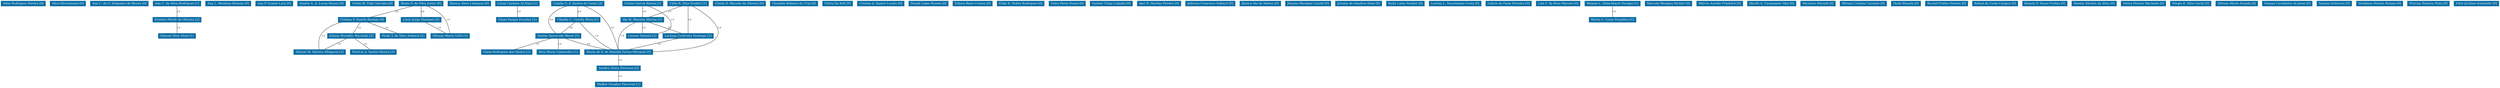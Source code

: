 strict graph grafo2 {
	graph [bb="0,0,8442,351",
		id=grafo2,
		overlap=False
	];
	node [fontsize=12,
		label="\N",
		shape=rectangle,
		style=filled
	];
	0	 [URL="membro-1609153936087156.html",
		color="#0A6EA4",
		fontcolor="#FFFFFF",
		height=0.29167,
		label="Aden Rodrigues Pereira [0]",
		pos="73.5,340.5",
		width=2.0417];
	1	 [URL="membro-8786959920026227.html",
		color="#0A6EA4",
		fontcolor="#FFFFFF",
		height=0.29167,
		label="Alice Hirschmann [0]",
		pos="224.5,340.5",
		width=1.6528];
	2	 [URL="membro-5732785924008642.html",
		color="#0A6EA4",
		fontcolor="#FFFFFF",
		height=0.29167,
		label="Ana C. de O. Salgueiro de Moura [0]",
		pos="399.5,340.5",
		width=2.6944];
	3	 [URL="membro-8696471514884993.html",
		color="#0A6EA4",
		fontcolor="#FFFFFF",
		height=0.29167,
		label="Ana C. da Silva Rodrigues [1]",
		pos="595.5,340.5",
		width=2.2361];
	24	 [URL="membro-0521894476170125.html",
		color="#0A6EA4",
		fontcolor="#FFFFFF",
		height=0.29167,
		label="Everton Fêrrêr de Oliveira [2]",
		pos="595.5,274.5",
		width=2.1944];
	3 -- 24	 [fontsize=8,
		label=1.0,
		lp="600.5,307.5",
		pos="595.5,329.9 595.5,317.65 595.5,297.62 595.5,285.3"];
	63	 [URL="membro-8832898581140645.html",
		color="#0A6EA4",
		fontcolor="#FFFFFF",
		height=0.29167,
		label="Simone Silva Alves [1]",
		pos="595.5,208.5",
		width=1.7639];
	24 -- 63	 [fontsize=8,
		label=1.0,
		lp="600.5,241.5",
		pos="595.5,263.9 595.5,251.65 595.5,231.62 595.5,219.3"];
	4	 [URL="membro-6455150639459712.html",
		color="#0A6EA4",
		fontcolor="#FFFFFF",
		height=0.29167,
		label="Ana L. Montano Boessio [0]",
		pos="770.5,340.5",
		width=2.125];
	5	 [URL="membro-0656831363283655.html",
		color="#0A6EA4",
		fontcolor="#FFFFFF",
		height=0.29167,
		label="Ana P. Gomes Lara [0]",
		pos="929.5,340.5",
		width=1.7778];
	6	 [URL="membro-7166103196673219.html",
		color="#0A6EA4",
		fontcolor="#FFFFFF",
		height=0.29167,
		label="Analva A. A. Lucas Passos [0]",
		pos="1093.5,340.5",
		width=2.2778];
	7	 [URL="membro-0800483242955239.html",
		color="#0A6EA4",
		fontcolor="#FFFFFF",
		height=0.29167,
		label="Arlete M. Feijó Salcides [0]",
		pos="1267.5,340.5",
		width=2.0556];
	8	 [URL="membro-9239744025327102.html",
		color="#0A6EA4",
		fontcolor="#FFFFFF",
		height=0.29167,
		label="Bento S. da Silva Junior [6]",
		pos="1433.5,340.5",
		width=2.0556];
	19	 [URL="membro-9026633756865916.html",
		color="#0A6EA4",
		fontcolor="#FFFFFF",
		height=0.29167,
		label="Cristina P. Duarte Boéssio [4]",
		pos="1236.5,274.5",
		width=2.1944];
	8 -- 19	 [fontsize=8,
		label=2.0,
		lp="1352.5,307.5",
		pos="1401.8,329.9 1365.1,317.58 1304.8,297.38 1268.1,285.08"];
	41	 [URL="membro-6851209637611049.html",
		color="#0A6EA4",
		fontcolor="#FFFFFF",
		height=0.29167,
		label="Lúcio Jorge Hammes [4]",
		pos="1433.5,274.5",
		width=1.8611];
	8 -- 41	 [fontsize=8,
		label=4.0,
		lp="1438.5,307.5",
		pos="1433.5,329.9 1433.5,317.65 1433.5,297.62 1433.5,285.3"];
	62	 [URL="membro-2963822047682216.html",
		color="#0A6EA4",
		fontcolor="#FFFFFF",
		height=0.29167,
		label="Silvana Maria Gritti [1]",
		pos="1536.5,208.5",
		width=1.7639];
	8 -- 62	 [fontsize=8,
		label=1.0,
		lp="1526.5,274.5",
		pos="1454.3,329.95 1471.3,320.34 1494.9,304.66 1509.5,285 1524.7,264.55 1531.9,234.77 1534.8,219.08"];
	35	 [URL="membro-5364387277554857.html",
		color="#0A6EA4",
		fontcolor="#FFFFFF",
		height=0.29167,
		label="Juliana Brandão Machado [2]",
		pos="1203.5,208.5",
		width=2.1806];
	19 -- 35	 [fontsize=8,
		label=1.0,
		lp="1227.5,241.5",
		pos="1231.2,263.9 1225.1,251.65 1215.1,231.62 1208.9,219.3"];
	53	 [URL="membro-3827667376371440.html",
		color="#0A6EA4",
		fontcolor="#FFFFFF",
		height=0.29167,
		label="Paula T. da Silva Selbach [1]",
		pos="1377.5,208.5",
		width=2.1528];
	19 -- 53	 [fontsize=8,
		label=1.0,
		lp="1320.5,241.5",
		pos="1259.2,263.9 1285.5,251.58 1328.6,231.38 1354.9,219.08"];
	66	 [URL="membro-7183958994596911.html",
		color="#0A6EA4",
		fontcolor="#FFFFFF",
		height=0.29167,
		label="Tatiane M. Silveira Melgares [1]",
		pos="1096.5,142.5",
		width=2.3611];
	19 -- 66	 [fontsize=8,
		label=1.0,
		lp="1110.5,208.5",
		pos="1178.9,263.93 1152.4,256.04 1123.1,242.41 1105.5,219 1090.9,199.53 1092.5,169.08 1094.7,153.1"];
	41 -- 62	 [fontsize=8,
		label=1.0,
		lp="1496.5,241.5",
		pos="1450,263.9 1469.3,251.58 1500.8,231.38 1520,219.08"];
	35 -- 66	 [fontsize=8,
		label=1.0,
		lp="1161.5,175.5",
		pos="1186.3,197.9 1166.3,185.58 1133.6,165.38 1113.6,153.08"];
	51	 [URL="membro-7000064499140899.html",
		color="#0A6EA4",
		fontcolor="#FFFFFF",
		height=0.29167,
		label="Patrícia d. Santos Moura [1]",
		pos="1274.5,142.5",
		width=2.0694];
	35 -- 51	 [fontsize=8,
		label=1.0,
		lp="1248.5,175.5",
		pos="1214.9,197.9 1228.1,185.65 1249.6,165.62 1262.9,153.3"];
	9	 [URL="membro-8943707248628981.html",
		color="#0A6EA4",
		fontcolor="#FFFFFF",
		height=0.29167,
		label="Bianca Alves Lehmann [0]",
		pos="1598.5,340.5",
		width=2.0139];
	10	 [URL="membro-3233877111687799.html",
		color="#0A6EA4",
		fontcolor="#FFFFFF",
		height=0.29167,
		label="Caiuá Cardoso Al-Alam [1]",
		pos="1763.5,340.5",
		width=2.0694];
	27	 [URL="membro-9076251806577555.html",
		color="#0A6EA4",
		fontcolor="#FFFFFF",
		height=0.29167,
		label="Giane Vargas Escobar [1]",
		pos="1763.5,274.5",
		width=1.9444];
	10 -- 27	 [fontsize=8,
		label=1.0,
		lp="1768.5,307.5",
		pos="1763.5,329.9 1763.5,317.65 1763.5,297.62 1763.5,285.3"];
	11	 [URL="membro-7637826244661176.html",
		color="#0A6EA4",
		fontcolor="#FFFFFF",
		height=0.29167,
		label="Camila G. d. Santos do Canto [3]",
		pos="1971.5,340.5",
		width=2.4306];
	16	 [URL="membro-6081469722279977.html",
		color="#0A6EA4",
		fontcolor="#FFFFFF",
		height=0.29167,
		label="Cláudia C. Corrêa Pérez [1]",
		pos="1971.5,274.5",
		width=2.0694];
	11 -- 16	 [fontsize=8,
		label=2.0,
		lp="1976.5,307.5",
		pos="1971.5,329.9 1971.5,317.65 1971.5,297.62 1971.5,285.3"];
	21	 [URL="membro-6468309464240697.html",
		color="#0A6EA4",
		fontcolor="#FFFFFF",
		height=0.29167,
		label="Denise Aparecida Moser [5]",
		pos="1919.5,208.5",
		width=2.0972];
	11 -- 21	 [fontsize=8,
		label=2.0,
		lp="1882.5,274.5",
		pos="1936.9,329.92 1915.6,321.44 1890.2,307.22 1877.5,285 1864.2,261.71 1889.4,234.06 1906.2,219.21"];
	46	 [URL="membro-6868123567566302.html",
		color="#0A6EA4",
		fontcolor="#FFFFFF",
		height=0.29167,
		label="Maria do S. de Almeida Farias-Marques [5]",
		pos="2119.5,142.5",
		width=3.0972];
	11 -- 46	 [fontsize=8,
		label=2.0,
		lp="2090.5,241.5",
		pos="1994.1,329.83 2012.4,320.25 2037.8,304.68 2054.5,285 2090.1,243.16 2110,178.62 2116.8,153.26"];
	16 -- 21	 [fontsize=8,
		label=2.0,
		lp="1954.5,241.5",
		pos="1963.1,263.9 1953.5,251.65 1937.7,231.62 1928,219.3"];
	16 -- 46	 [fontsize=8,
		label=1.0,
		lp="2034.5,208.5",
		pos="1978.3,263.82 1991.7,243.47 2023.4,198.72 2059.5,171 2068.9,163.77 2080.5,157.74 2090.9,153.12"];
	21 -- 46	 [fontsize=8,
		label=2.0,
		lp="2014.5,175.5",
		pos="1942.5,197.87 1960.5,189.81 1986.2,178.82 2009.5,171 2030,164.12 2053.1,157.91 2072.8,153.06"];
	26	 [URL="membro-9516222555613323.html",
		color="#0A6EA4",
		fontcolor="#FFFFFF",
		height=0.29167,
		label="Giane Rodrigues dos Santos [1]",
		pos="1747.5,142.5",
		width=2.3194];
	21 -- 26	 [fontsize=8,
		label=1.0,
		lp="1849.5,175.5",
		pos="1891.9,197.9 1859.8,185.58 1807.1,165.38 1775.1,153.08"];
	67	 [URL="membro-6459144410260136.html",
		color="#0A6EA4",
		fontcolor="#FFFFFF",
		height=0.29167,
		label="Vera Maria Guimarães [1]",
		pos="1919.5,142.5",
		width=1.9583];
	21 -- 67	 [fontsize=8,
		label=1.0,
		lp="1924.5,175.5",
		pos="1919.5,197.9 1919.5,185.65 1919.5,165.62 1919.5,153.3"];
	58	 [URL="membro-0501764855693100.html",
		color="#0A6EA4",
		fontcolor="#FFFFFF",
		height=0.29167,
		label="Sandra Dutra Piovesan [2]",
		pos="2119.5,76.5",
		width=1.9722];
	46 -- 58	 [fontsize=8,
		label=1.0,
		lp="2124.5,109.5",
		pos="2119.5,131.9 2119.5,119.65 2119.5,99.622 2119.5,87.297"];
	71	 [URL="membro-3888517099645193.html",
		color="#0A6EA4",
		fontcolor="#FFFFFF",
		height=0.29167,
		label="Walker Douglas Pincerati [1]",
		pos="2119.5,10.5",
		width=2.1528];
	58 -- 71	 [fontsize=8,
		label=1.0,
		lp="2124.5,43.5",
		pos="2119.5,65.896 2119.5,53.653 2119.5,33.622 2119.5,21.297"];
	12	 [URL="membro-0346145295521362.html",
		color="#0A6EA4",
		fontcolor="#FFFFFF",
		height=0.29167,
		label="Carlos Garcia Rizzon [1]",
		pos="2201.5,340.5",
		width=1.875];
	29	 [URL="membro-6414093380131120.html",
		color="#0A6EA4",
		fontcolor="#FFFFFF",
		height=0.29167,
		label="Ida M. Morales Marins [1]",
		pos="2193.5,274.5",
		width=1.9722];
	12 -- 29	 [fontsize=8,
		label=1.0,
		lp="2203.5,307.5",
		pos="2200.2,329.9 2198.7,317.65 2196.3,297.62 2194.8,285.3"];
	38	 [URL="membro-5260632872182857.html",
		color="#0A6EA4",
		fontcolor="#FFFFFF",
		height=0.29167,
		label="Leonor Simioni [1]",
		pos="2201.5,208.5",
		width=1.4861];
	12 -- 38	 [fontsize=8,
		label=1.0,
		lp="2297.5,274.5",
		pos="2221.7,329.98 2254.2,311.67 2312,272.48 2286.5,237 2281.5,230.11 2265.4,223.93 2248.5,219.09"];
	29 -- 46	 [fontsize=8,
		label=1.0,
		lp="2133.5,208.5",
		pos="2174.7,263.93 2159.5,254.31 2139,238.63 2128.5,219 2117.2,197.77 2117.3,168.57 2118.4,153.11"];
	29 -- 38	 [fontsize=8,
		label=1.0,
		lp="2203.5,241.5",
		pos="2194.8,263.9 2196.3,251.65 2198.7,231.62 2200.2,219.3"];
	40	 [URL="membro-9087062279864112.html",
		color="#0A6EA4",
		fontcolor="#FFFFFF",
		height=0.29167,
		label="Luciana Contreira Domingo [1]",
		pos="2356.5,208.5",
		width=2.3194];
	29 -- 40	 [fontsize=8,
		label=1.0,
		lp="2290.5,241.5",
		pos="2219.7,263.9 2250.1,251.58 2300,231.38 2330.4,219.08"];
	40 -- 46	 [fontsize=8,
		label=1.0,
		lp="2257.5,175.5",
		pos="2318.7,197.97 2274.5,185.67 2201.9,165.43 2157.6,153.1"];
	13	 [URL="membro-2564762471005836.html",
		color="#0A6EA4",
		fontcolor="#FFFFFF",
		height=0.29167,
		label="Cássia D. Macedo da Silveira [0]",
		pos="2531.5,340.5",
		width=2.4028];
	14	 [URL="membro-4487272773851650.html",
		color="#0A6EA4",
		fontcolor="#FFFFFF",
		height=0.29167,
		label="Cátia R. Dias Goulart [1]",
		pos="2358.5,340.5",
		width=1.8889];
	14 -- 46	 [fontsize=8,
		label=1.0,
		lp="2462.5,241.5",
		pos="2374.2,330 2408.9,305.46 2486.6,243.03 2448.5,198 2433.8,180.55 2312.3,163.54 2221.2,153.04"];
	14 -- 29	 [fontsize=8,
		label=1.0,
		lp="2291.5,307.5",
		pos="2332,329.9 2301.2,317.58 2250.7,297.38 2219.9,285.08"];
	14 -- 40	 [fontsize=8,
		label=1.0,
		lp="2363.5,274.5",
		pos="2358.3,329.7 2358,304.82 2357,243.74 2356.7,219.08"];
	15	 [URL="membro-3319979476636319.html",
		color="#0A6EA4",
		fontcolor="#FFFFFF",
		height=0.29167,
		label="Claudete Robalos da Cruz [0]",
		pos="2715.5,340.5",
		width=2.1944];
	17	 [URL="membro-3184320228056552.html",
		color="#0A6EA4",
		fontcolor="#FFFFFF",
		height=0.29167,
		label="Clóvis Da Rolt [0]",
		pos="2864.5,340.5",
		width=1.4444];
	18	 [URL="membro-7562187381716677.html",
		color="#0A6EA4",
		fontcolor="#FFFFFF",
		height=0.29167,
		label="Cristina d. Santos Lovato [0]",
		pos="3011.5,340.5",
		width=2.125];
	20	 [URL="membro-6586013085419145.html",
		color="#0A6EA4",
		fontcolor="#FFFFFF",
		height=0.29167,
		label="Daniel Lopes Romeu [0]",
		pos="3173.5,340.5",
		width=1.8611];
	22	 [URL="membro-8112576746642168.html",
		color="#0A6EA4",
		fontcolor="#FFFFFF",
		height=0.29167,
		label="Edison Bisso Cruxen [0]",
		pos="3325.5,340.5",
		width=1.8611];
	23	 [URL="membro-2450162234989201.html",
		color="#0A6EA4",
		fontcolor="#FFFFFF",
		height=0.29167,
		label="Elida R. Nobre Rodrigues [0]",
		pos="3489.5,340.5",
		width=2.1806];
	25	 [URL="membro-4864917387386802.html",
		color="#0A6EA4",
		fontcolor="#FFFFFF",
		height=0.29167,
		label="Geice Peres Nunes [0]",
		pos="3647.5,340.5",
		width=1.7083];
	28	 [URL="membro-4993397958385860.html",
		color="#0A6EA4",
		fontcolor="#FFFFFF",
		height=0.29167,
		label="Guinter Tlaija Leipnitz [0]",
		pos="3797.5,340.5",
		width=1.9583];
	30	 [URL="membro-0525659939875391.html",
		color="#0A6EA4",
		fontcolor="#FFFFFF",
		height=0.29167,
		label="Igor D. Martins Pereira [0]",
		pos="3957.5,340.5",
		width=1.9861];
	31	 [URL="membro-9159503312832478.html",
		color="#0A6EA4",
		fontcolor="#FFFFFF",
		height=0.29167,
		label="Jeferson Francisco Selbach [0]",
		pos="4127.5,340.5",
		width=2.2361];
	32	 [URL="membro-6901639213394587.html",
		color="#0A6EA4",
		fontcolor="#FFFFFF",
		height=0.29167,
		label="Jéssica Vaz de Mattos [0]",
		pos="4294.5,340.5",
		width=1.9028];
	33	 [URL="membro-4220314443167061.html",
		color="#0A6EA4",
		fontcolor="#FFFFFF",
		height=0.29167,
		label="Jônatas Marques Caratti [0]",
		pos="4454.5,340.5",
		width=2.0278];
	34	 [URL="membro-7527506706635979.html",
		color="#0A6EA4",
		fontcolor="#FFFFFF",
		height=0.29167,
		label="Jorama de Quadros Stein [0]",
		pos="4621.5,340.5",
		width=2.1111];
	36	 [URL="membro-7550749917728094.html",
		color="#0A6EA4",
		fontcolor="#FFFFFF",
		height=0.29167,
		label="Katia Luisa Seckler [0]",
		pos="4778.5,340.5",
		width=1.75];
	37	 [URL="membro-9692576670482630.html",
		color="#0A6EA4",
		fontcolor="#FFFFFF",
		height=0.29167,
		label="Larissa L. Nascimento Costa [0]",
		pos="4944.5,340.5",
		width=2.3611];
	39	 [URL="membro-3197339443442723.html",
		color="#0A6EA4",
		fontcolor="#FFFFFF",
		height=0.29167,
		label="Leticia de Faria Ferreira [0]",
		pos="5120.5,340.5",
		width=2.0278];
	42	 [URL="membro-5334404574619269.html",
		color="#0A6EA4",
		fontcolor="#FFFFFF",
		height=0.29167,
		label="Luís F. da Rosa Marozo [0]",
		pos="5285.5,340.5",
		width=2.0556];
	43	 [URL="membro-3241620845064515.html",
		color="#0A6EA4",
		fontcolor="#FFFFFF",
		height=0.29167,
		label="Maiane L. Hatschbach Ourique [1]",
		pos="5468.5,340.5",
		width=2.5278];
	48	 [URL="membro-9502904964107859.html",
		color="#0A6EA4",
		fontcolor="#FFFFFF",
		height=0.29167,
		label="Marta C. Cezar Pozzobon [1]",
		pos="5468.5,274.5",
		width=2.1667];
	43 -- 48	 [fontsize=8,
		label=1.0,
		lp="5473.5,307.5",
		pos="5468.5,329.9 5468.5,317.65 5468.5,297.62 5468.5,285.3"];
	44	 [URL="membro-8847030722247192.html",
		color="#0A6EA4",
		fontcolor="#FFFFFF",
		height=0.29167,
		label="Marcela Wanglon Richter [0]",
		pos="5655.5,340.5",
		width=2.1528];
	45	 [URL="membro-8904125739120157.html",
		color="#0A6EA4",
		fontcolor="#FFFFFF",
		height=0.29167,
		label="Márcio Aurélio Friedrich [0]",
		pos="5827.5,340.5",
		width=2.1111];
	47	 [URL="membro-7740514813032054.html",
		color="#0A6EA4",
		fontcolor="#FFFFFF",
		height=0.29167,
		label="Marilú A. Campagner May [0]",
		pos="6002.5,340.5",
		width=2.25];
	49	 [URL="membro-1048142658453276.html",
		color="#0A6EA4",
		fontcolor="#FFFFFF",
		height=0.29167,
		label="Maurício Perondi [0]",
		pos="6159.5,340.5",
		width=1.6111];
	50	 [URL="membro-7217909307173004.html",
		color="#0A6EA4",
		fontcolor="#FFFFFF",
		height=0.29167,
		label="Míriam Cristina Carniato [0]",
		pos="6311.5,340.5",
		width=2.0972];
	52	 [URL="membro-9177182127478055.html",
		color="#0A6EA4",
		fontcolor="#FFFFFF",
		height=0.29167,
		label="Paula Bianchi [0]",
		pos="6454.5,340.5",
		width=1.375];
	54	 [URL="membro-6103300435493131.html",
		color="#0A6EA4",
		fontcolor="#FFFFFF",
		height=0.29167,
		label="Rachel Freitas Pereira [0]",
		pos="6590.5,340.5",
		width=1.9028];
	55	 [URL="membro-8515312907813304.html",
		color="#0A6EA4",
		fontcolor="#FFFFFF",
		height=0.29167,
		label="Rafael da Costa Campos [0]",
		pos="6752.5,340.5",
		width=2.0833];
	56	 [URL="membro-1522751206827475.html",
		color="#0A6EA4",
		fontcolor="#FFFFFF",
		height=0.29167,
		label="Renata D. Sasso Freitas [0]",
		pos="6918.5,340.5",
		width=2.0278];
	57	 [URL="membro-4312317119782407.html",
		color="#0A6EA4",
		fontcolor="#FFFFFF",
		height=0.29167,
		label="Renata Silveira da Silva [0]",
		pos="7082.5,340.5",
		width=2.0278];
	59	 [URL="membro-2940552424054556.html",
		color="#0A6EA4",
		fontcolor="#FFFFFF",
		height=0.29167,
		label="Sátira Pereira Machado [0]",
		pos="7245.5,340.5",
		width=1.9861];
	60	 [URL="membro-1512714676917940.html",
		color="#0A6EA4",
		fontcolor="#FFFFFF",
		height=0.29167,
		label="Sérgio R. Silva Gacki [0]",
		pos="7403.5,340.5",
		width=1.9028];
	61	 [URL="membro-6555074036918469.html",
		color="#0A6EA4",
		fontcolor="#FFFFFF",
		height=0.29167,
		label="Silvana Maria Aranda [0]",
		pos="7558.5,340.5",
		width=1.9028];
	64	 [URL="membro-6494340013752525.html",
		color="#0A6EA4",
		fontcolor="#FFFFFF",
		height=0.29167,
		label="Suzana Cavalheiro de Jesus [0]",
		pos="7727.5,340.5",
		width=2.2778];
	65	 [URL="membro-5916559361580593.html",
		color="#0A6EA4",
		fontcolor="#FFFFFF",
		height=0.29167,
		label="Suzana Schwartz [0]",
		pos="7885.5,340.5",
		width=1.5972];
	68	 [URL="membro-2738821475894860.html",
		color="#0A6EA4",
		fontcolor="#FFFFFF",
		height=0.29167,
		label="Veridiana Pereira Borges [0]",
		pos="8037.5,340.5",
		width=2.1111];
	69	 [URL="membro-5085546569824924.html",
		color="#0A6EA4",
		fontcolor="#FFFFFF",
		height=0.29167,
		label="Vinícius Teixeira Pinto [0]",
		pos="8203.5,340.5",
		width=1.9861];
	70	 [URL="membro-9265775380196275.html",
		color="#0A6EA4",
		fontcolor="#FFFFFF",
		height=0.29167,
		label="Vítor Jochims Schneider [0]",
		pos="8367.5,340.5",
		width=2.0694];
}

